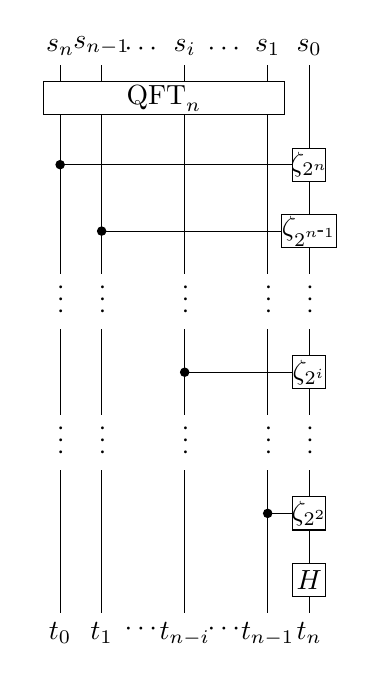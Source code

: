 \newcommand{\ket}[1]{\left| #1 \right\rangle}
\begin{tikzpicture}[scale=1.0,x=1pt,y=1pt]
\filldraw[color=white] (7.5, 0.0) rectangle (-97.5, -198.0);
% Drawing wires
% Line 8: 1 W s_1 t_{n-1}
\draw[color=black] (-15.0,0.0) -- (-15.0,-198.0);
\draw[color=black] (-15.0,0.0) node[above] {$s_1$};
% Line 4: n-1 W s_{n-1} t_1
\draw[color=black] (-75.0,0.0) -- (-75.0,-198.0);
\draw[color=black] (-75.0,0.0) node[above] {$s_{n-1}$};
% Line 6: i W s_{i} t_{n-i}
\draw[color=black] (-45.0,0.0) -- (-45.0,-198.0);
\draw[color=black] (-45.0,0.0) node[above] {$s_{i}$};
% Line 3: n W s_{n} t_0
\draw[color=black] (-90.0,0.0) -- (-90.0,-198.0);
\draw[color=black] (-90.0,0.0) node[above] {$s_{n}$};
% Line 7: ...2 W
\draw[color=black] (-30.0,0.0) node[above] {$\cdots$};
% Line 9: 0 W s_0 t_{n}
\draw[color=black] (-0.0,0.0) -- (-0.0,-198.0);
\draw[color=black] (-0.0,0.0) node[above] {$s_0$};
% Line 5: ...1 W
\draw[color=black] (-60.0,0.0) node[above] {$\cdots$};
% Done with wires; drawing gates
% Line 11: n n-1 ...1 i 1 G $\hbox{QFT}_{n}$ width=40
\draw (-90.0,-12.0) -- (-15.0,-12.0);
\begin{scope}
\draw[fill=white] (-52.5, -12.0) +(-45.0:61.518pt and 8.485pt) -- +(45.0:61.518pt and 8.485pt) -- +(135.0:61.518pt and 8.485pt) -- +(225.0:61.518pt and 8.485pt) -- cycle;
\clip (-52.5, -12.0) +(-45.0:61.518pt and 8.485pt) -- +(45.0:61.518pt and 8.485pt) -- +(135.0:61.518pt and 8.485pt) -- +(225.0:61.518pt and 8.485pt) -- cycle;
\draw (-52.5, -12.0) node {$\hbox{QFT}_{n}$};
\end{scope}
% Line 12: 0 G $\zeta_{2^n}$ n
\draw (-90.0,-36.0) -- (-0.0,-36.0);
\begin{scope}
\draw[fill=white] (0.0, -36.0) +(-45.0:8.485pt and 8.485pt) -- +(45.0:8.485pt and 8.485pt) -- +(135.0:8.485pt and 8.485pt) -- +(225.0:8.485pt and 8.485pt) -- cycle;
\clip (0.0, -36.0) +(-45.0:8.485pt and 8.485pt) -- +(45.0:8.485pt and 8.485pt) -- +(135.0:8.485pt and 8.485pt) -- +(225.0:8.485pt and 8.485pt) -- cycle;
\draw (0.0, -36.0) node {$\zeta_{2^n}$};
\end{scope}
\filldraw (-90.0, -36.0) circle(1.5pt);
% Line 13: 0 G $\zeta_{\scriptstyle{}2^{n{\scalebox{.75}[1.0]{-}}1}}$ n-1 width=20
\draw (-75.0,-60.0) -- (-0.0,-60.0);
\begin{scope}
\draw[fill=white] (0.0, -60.0) +(-45.0:14.142pt and 8.485pt) -- +(45.0:14.142pt and 8.485pt) -- +(135.0:14.142pt and 8.485pt) -- +(225.0:14.142pt and 8.485pt) -- cycle;
\clip (0.0, -60.0) +(-45.0:14.142pt and 8.485pt) -- +(45.0:14.142pt and 8.485pt) -- +(135.0:14.142pt and 8.485pt) -- +(225.0:14.142pt and 8.485pt) -- cycle;
\draw (0.0, -60.0) node {$\zeta_{\scriptstyle{}2^{n{\scalebox{.75}[1.0]{-}}1}}$};
\end{scope}
\filldraw (-75.0, -60.0) circle(1.5pt);
% Line 14: LABEL ...
\draw[color=black] (-90.0, -85.5) node [fill=white, rotate around={-90:(0,0)}] {$\cdots$};
\draw[color=black] (-75.0, -85.5) node [fill=white, rotate around={-90:(0,0)}] {$\cdots$};
\draw[color=black] (-45.0, -85.5) node [fill=white, rotate around={-90:(0,0)}] {$\cdots$};
\draw[color=black] (-15.0, -85.5) node [fill=white, rotate around={-90:(0,0)}] {$\cdots$};
\draw[color=black] (-0.0, -85.5) node [fill=white, rotate around={-90:(0,0)}] {$\cdots$};
% Line 15: 0 G $\zeta_{2^i}$ i
\draw (-45.0,-111.0) -- (-0.0,-111.0);
\begin{scope}
\draw[fill=white] (0.0, -111.0) +(-45.0:8.485pt and 8.485pt) -- +(45.0:8.485pt and 8.485pt) -- +(135.0:8.485pt and 8.485pt) -- +(225.0:8.485pt and 8.485pt) -- cycle;
\clip (0.0, -111.0) +(-45.0:8.485pt and 8.485pt) -- +(45.0:8.485pt and 8.485pt) -- +(135.0:8.485pt and 8.485pt) -- +(225.0:8.485pt and 8.485pt) -- cycle;
\draw (0.0, -111.0) node {$\zeta_{2^i}$};
\end{scope}
\filldraw (-45.0, -111.0) circle(1.5pt);
% Line 16: LABEL ...
\draw[color=black] (-90.0, -136.5) node [fill=white, rotate around={-90:(0,0)}] {$\cdots$};
\draw[color=black] (-75.0, -136.5) node [fill=white, rotate around={-90:(0,0)}] {$\cdots$};
\draw[color=black] (-45.0, -136.5) node [fill=white, rotate around={-90:(0,0)}] {$\cdots$};
\draw[color=black] (-15.0, -136.5) node [fill=white, rotate around={-90:(0,0)}] {$\cdots$};
\draw[color=black] (-0.0, -136.5) node [fill=white, rotate around={-90:(0,0)}] {$\cdots$};
% Line 17: 0 G $\zeta_{2^2}$ 1
\draw (-15.0,-162.0) -- (-0.0,-162.0);
\begin{scope}
\draw[fill=white] (0.0, -162.0) +(-45.0:8.485pt and 8.485pt) -- +(45.0:8.485pt and 8.485pt) -- +(135.0:8.485pt and 8.485pt) -- +(225.0:8.485pt and 8.485pt) -- cycle;
\clip (0.0, -162.0) +(-45.0:8.485pt and 8.485pt) -- +(45.0:8.485pt and 8.485pt) -- +(135.0:8.485pt and 8.485pt) -- +(225.0:8.485pt and 8.485pt) -- cycle;
\draw (0.0, -162.0) node {$\zeta_{2^2}$};
\end{scope}
\filldraw (-15.0, -162.0) circle(1.5pt);
% Line 18: 0 H
\begin{scope}
\draw[fill=white] (0.0, -186.0) +(-45.0:8.485pt and 8.485pt) -- +(45.0:8.485pt and 8.485pt) -- +(135.0:8.485pt and 8.485pt) -- +(225.0:8.485pt and 8.485pt) -- cycle;
\clip (0.0, -186.0) +(-45.0:8.485pt and 8.485pt) -- +(45.0:8.485pt and 8.485pt) -- +(135.0:8.485pt and 8.485pt) -- +(225.0:8.485pt and 8.485pt) -- cycle;
\draw (0.0, -186.0) node {$H$};
\end{scope}
% Done with gates; drawing ending labels
\draw[color=black] (-15.0,-198.0) node[below] {$t_{n-1}$};
\draw[color=black] (-75.0,-198.0) node[below] {$t_1$};
\draw[color=black] (-45.0,-198.0) node[below] {$t_{n-i}$};
\draw[color=black] (-90.0,-198.0) node[below] {$t_0$};
\draw[color=black] (-30.0,-198.0) node[below] {$\cdots$};
\draw[color=black] (-0.0,-198.0) node[below] {$t_{n}$};
\draw[color=black] (-60.0,-198.0) node[below] {$\cdots$};
% Done with ending labels; drawing cut lines and comments
% Done with comments
\end{tikzpicture}
